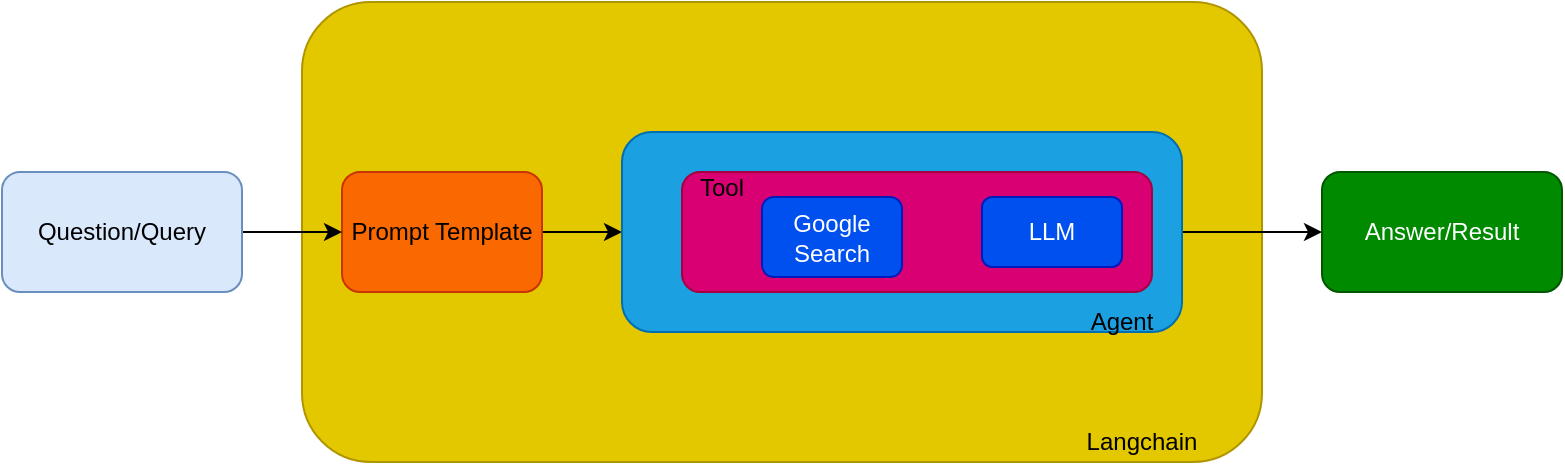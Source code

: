 <mxfile version="20.8.19" type="device"><diagram name="Page-1" id="C3L49Ragxf0nieUMOC3W"><mxGraphModel dx="794" dy="470" grid="1" gridSize="10" guides="1" tooltips="1" connect="1" arrows="1" fold="1" page="1" pageScale="1" pageWidth="850" pageHeight="1100" math="0" shadow="0"><root><mxCell id="0"/><mxCell id="1" parent="0"/><mxCell id="ZrJoK8XUUEeo8pHemNMI-2" value="" style="rounded=1;whiteSpace=wrap;html=1;fillColor=#e3c800;fontColor=#000000;strokeColor=#B09500;" parent="1" vertex="1"><mxGeometry x="170" y="115" width="480" height="230" as="geometry"/></mxCell><mxCell id="ZrJoK8XUUEeo8pHemNMI-8" style="edgeStyle=orthogonalEdgeStyle;rounded=0;orthogonalLoop=1;jettySize=auto;html=1;exitX=1;exitY=0.5;exitDx=0;exitDy=0;entryX=0;entryY=0.5;entryDx=0;entryDy=0;" parent="1" source="ZrJoK8XUUEeo8pHemNMI-1" target="ZrJoK8XUUEeo8pHemNMI-7" edge="1"><mxGeometry relative="1" as="geometry"/></mxCell><mxCell id="ZrJoK8XUUEeo8pHemNMI-1" value="Prompt Template" style="rounded=1;whiteSpace=wrap;html=1;fillColor=#fa6800;fontColor=#000000;strokeColor=#C73500;" parent="1" vertex="1"><mxGeometry x="190" y="200" width="100" height="60" as="geometry"/></mxCell><mxCell id="ZrJoK8XUUEeo8pHemNMI-6" style="edgeStyle=orthogonalEdgeStyle;rounded=0;orthogonalLoop=1;jettySize=auto;html=1;exitX=1;exitY=0.5;exitDx=0;exitDy=0;" parent="1" source="ZrJoK8XUUEeo8pHemNMI-3" target="ZrJoK8XUUEeo8pHemNMI-1" edge="1"><mxGeometry relative="1" as="geometry"/></mxCell><mxCell id="ZrJoK8XUUEeo8pHemNMI-3" value="Question/Query" style="rounded=1;whiteSpace=wrap;html=1;fillColor=#dae8fc;strokeColor=#6c8ebf;" parent="1" vertex="1"><mxGeometry x="20" y="200" width="120" height="60" as="geometry"/></mxCell><mxCell id="ZrJoK8XUUEeo8pHemNMI-13" style="edgeStyle=orthogonalEdgeStyle;rounded=0;orthogonalLoop=1;jettySize=auto;html=1;exitX=1;exitY=0.5;exitDx=0;exitDy=0;entryX=0;entryY=0.5;entryDx=0;entryDy=0;" parent="1" source="ZrJoK8XUUEeo8pHemNMI-7" target="ZrJoK8XUUEeo8pHemNMI-12" edge="1"><mxGeometry relative="1" as="geometry"/></mxCell><mxCell id="ZrJoK8XUUEeo8pHemNMI-7" value="" style="rounded=1;whiteSpace=wrap;html=1;fillColor=#1ba1e2;fontColor=#ffffff;strokeColor=#006EAF;" parent="1" vertex="1"><mxGeometry x="330" y="180" width="280" height="100" as="geometry"/></mxCell><mxCell id="ZrJoK8XUUEeo8pHemNMI-9" value="" style="rounded=1;whiteSpace=wrap;html=1;fillColor=#d80073;fontColor=#ffffff;strokeColor=#A50040;" parent="1" vertex="1"><mxGeometry x="360" y="200" width="235" height="60" as="geometry"/></mxCell><mxCell id="ZrJoK8XUUEeo8pHemNMI-10" value="LLM" style="rounded=1;whiteSpace=wrap;html=1;fillColor=#0050ef;fontColor=#ffffff;strokeColor=#001DBC;" parent="1" vertex="1"><mxGeometry x="510" y="212.5" width="70" height="35" as="geometry"/></mxCell><mxCell id="ZrJoK8XUUEeo8pHemNMI-12" value="Answer/Result" style="rounded=1;whiteSpace=wrap;html=1;fillColor=#008a00;fontColor=#ffffff;strokeColor=#005700;" parent="1" vertex="1"><mxGeometry x="680" y="200" width="120" height="60" as="geometry"/></mxCell><mxCell id="ZrJoK8XUUEeo8pHemNMI-16" value="Google Search" style="rounded=1;whiteSpace=wrap;html=1;fillColor=#0050ef;fontColor=#ffffff;strokeColor=#001DBC;" parent="1" vertex="1"><mxGeometry x="400" y="212.5" width="70" height="40" as="geometry"/></mxCell><mxCell id="ZrJoK8XUUEeo8pHemNMI-17" value="Agent" style="text;html=1;strokeColor=none;fillColor=none;align=center;verticalAlign=middle;whiteSpace=wrap;rounded=0;" parent="1" vertex="1"><mxGeometry x="550" y="260" width="60" height="30" as="geometry"/></mxCell><mxCell id="ZrJoK8XUUEeo8pHemNMI-19" value="Tool" style="text;html=1;strokeColor=none;fillColor=none;align=center;verticalAlign=middle;whiteSpace=wrap;rounded=0;" parent="1" vertex="1"><mxGeometry x="350" y="193" width="60" height="30" as="geometry"/></mxCell><mxCell id="ZrJoK8XUUEeo8pHemNMI-20" value="Langchain" style="text;html=1;strokeColor=none;fillColor=none;align=center;verticalAlign=middle;whiteSpace=wrap;rounded=0;" parent="1" vertex="1"><mxGeometry x="560" y="320" width="60" height="30" as="geometry"/></mxCell></root></mxGraphModel></diagram></mxfile>